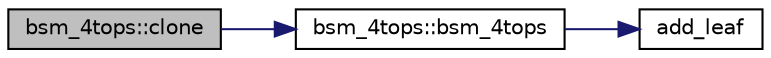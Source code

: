 digraph "bsm_4tops::clone"
{
 // INTERACTIVE_SVG=YES
 // LATEX_PDF_SIZE
  edge [fontname="Helvetica",fontsize="10",labelfontname="Helvetica",labelfontsize="10"];
  node [fontname="Helvetica",fontsize="10",shape=record];
  rankdir="LR";
  Node1 [label="bsm_4tops::clone",height=0.2,width=0.4,color="black", fillcolor="grey75", style="filled", fontcolor="black",tooltip=" "];
  Node1 -> Node2 [color="midnightblue",fontsize="10",style="solid",fontname="Helvetica"];
  Node2 [label="bsm_4tops::bsm_4tops",height=0.2,width=0.4,color="black", fillcolor="white", style="filled",URL="$classbsm__4tops.html#aad7f017512edf6441313f48470d44fd5",tooltip=" "];
  Node2 -> Node3 [color="midnightblue",fontsize="10",style="solid",fontname="Helvetica"];
  Node3 [label="add_leaf",height=0.2,width=0.4,color="black", fillcolor="white", style="filled",URL="$_3event-name_4_8cxx.html#a5449d540d047658d711bb2a06d8656c2",tooltip=" "];
}
